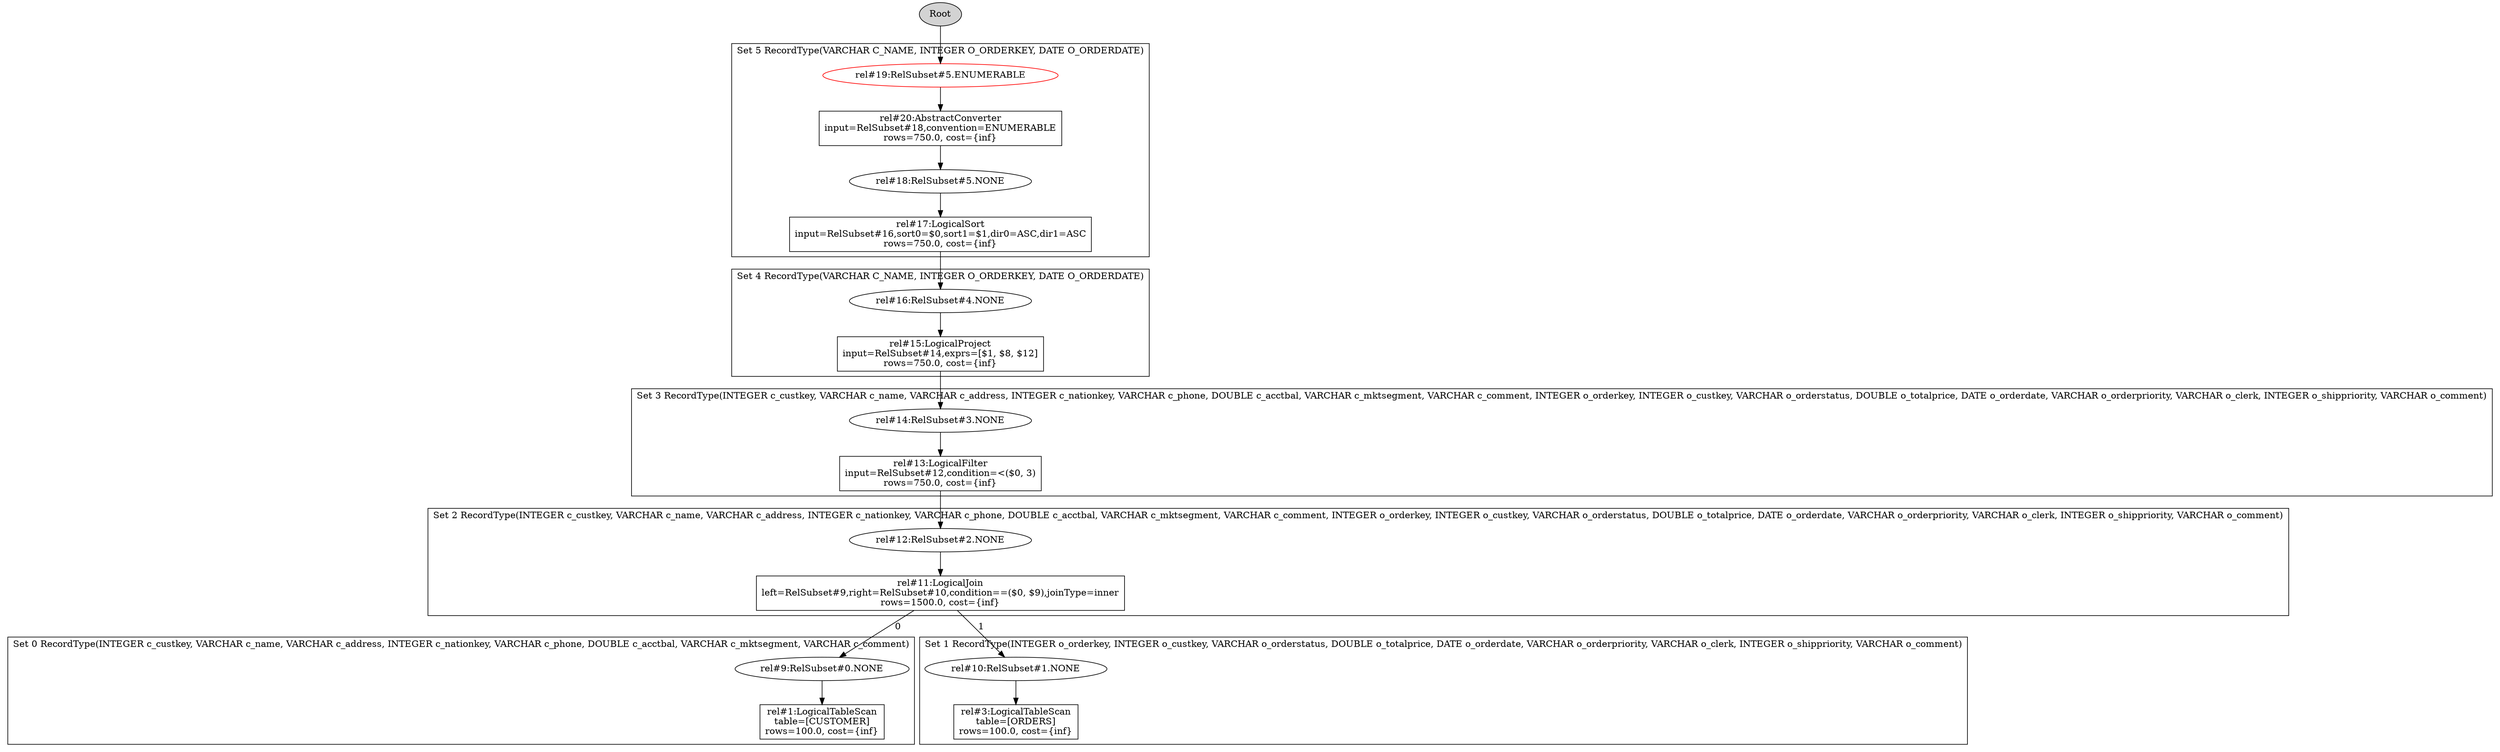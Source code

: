 digraph G {
	root [style=filled,label="Root"];
	subgraph cluster0{
		label="Set 0 RecordType(INTEGER c_custkey, VARCHAR c_name, VARCHAR c_address, INTEGER c_nationkey, VARCHAR c_phone, DOUBLE c_acctbal, VARCHAR c_mktsegment, VARCHAR c_comment)";
		rel1 [label="rel#1:LogicalTableScan\ntable=[CUSTOMER]\nrows=100.0, cost={inf}",shape=box]
		subset9 [label="rel#9:RelSubset#0.NONE"]
	}
	subgraph cluster1{
		label="Set 1 RecordType(INTEGER o_orderkey, INTEGER o_custkey, VARCHAR o_orderstatus, DOUBLE o_totalprice, DATE o_orderdate, VARCHAR o_orderpriority, VARCHAR o_clerk, INTEGER o_shippriority, VARCHAR o_comment)";
		rel3 [label="rel#3:LogicalTableScan\ntable=[ORDERS]\nrows=100.0, cost={inf}",shape=box]
		subset10 [label="rel#10:RelSubset#1.NONE"]
	}
	subgraph cluster2{
		label="Set 2 RecordType(INTEGER c_custkey, VARCHAR c_name, VARCHAR c_address, INTEGER c_nationkey, VARCHAR c_phone, DOUBLE c_acctbal, VARCHAR c_mktsegment, VARCHAR c_comment, INTEGER o_orderkey, INTEGER o_custkey, VARCHAR o_orderstatus, DOUBLE o_totalprice, DATE o_orderdate, VARCHAR o_orderpriority, VARCHAR o_clerk, INTEGER o_shippriority, VARCHAR o_comment)";
		rel11 [label="rel#11:LogicalJoin\nleft=RelSubset#9,right=RelSubset#10,condition==($0, $9),joinType=inner\nrows=1500.0, cost={inf}",shape=box]
		subset12 [label="rel#12:RelSubset#2.NONE"]
	}
	subgraph cluster3{
		label="Set 3 RecordType(INTEGER c_custkey, VARCHAR c_name, VARCHAR c_address, INTEGER c_nationkey, VARCHAR c_phone, DOUBLE c_acctbal, VARCHAR c_mktsegment, VARCHAR c_comment, INTEGER o_orderkey, INTEGER o_custkey, VARCHAR o_orderstatus, DOUBLE o_totalprice, DATE o_orderdate, VARCHAR o_orderpriority, VARCHAR o_clerk, INTEGER o_shippriority, VARCHAR o_comment)";
		rel13 [label="rel#13:LogicalFilter\ninput=RelSubset#12,condition=<($0, 3)\nrows=750.0, cost={inf}",shape=box]
		subset14 [label="rel#14:RelSubset#3.NONE"]
	}
	subgraph cluster4{
		label="Set 4 RecordType(VARCHAR C_NAME, INTEGER O_ORDERKEY, DATE O_ORDERDATE)";
		rel15 [label="rel#15:LogicalProject\ninput=RelSubset#14,exprs=[$1, $8, $12]\nrows=750.0, cost={inf}",shape=box]
		subset16 [label="rel#16:RelSubset#4.NONE"]
	}
	subgraph cluster5{
		label="Set 5 RecordType(VARCHAR C_NAME, INTEGER O_ORDERKEY, DATE O_ORDERDATE)";
		rel17 [label="rel#17:LogicalSort\ninput=RelSubset#16,sort0=$0,sort1=$1,dir0=ASC,dir1=ASC\nrows=750.0, cost={inf}",shape=box]
		rel20 [label="rel#20:AbstractConverter\ninput=RelSubset#18,convention=ENUMERABLE\nrows=750.0, cost={inf}",shape=box]
		subset18 [label="rel#18:RelSubset#5.NONE"]
		subset19 [label="rel#19:RelSubset#5.ENUMERABLE",color=red]
	}
	root -> subset19;
	subset9 -> rel1;
	subset10 -> rel3;
	subset12 -> rel11; rel11 -> subset9[label="0"]; rel11 -> subset10[label="1"];
	subset14 -> rel13; rel13 -> subset12;
	subset16 -> rel15; rel15 -> subset14;
	subset18 -> rel17; rel17 -> subset16;
	subset19 -> rel20; rel20 -> subset18;
}
